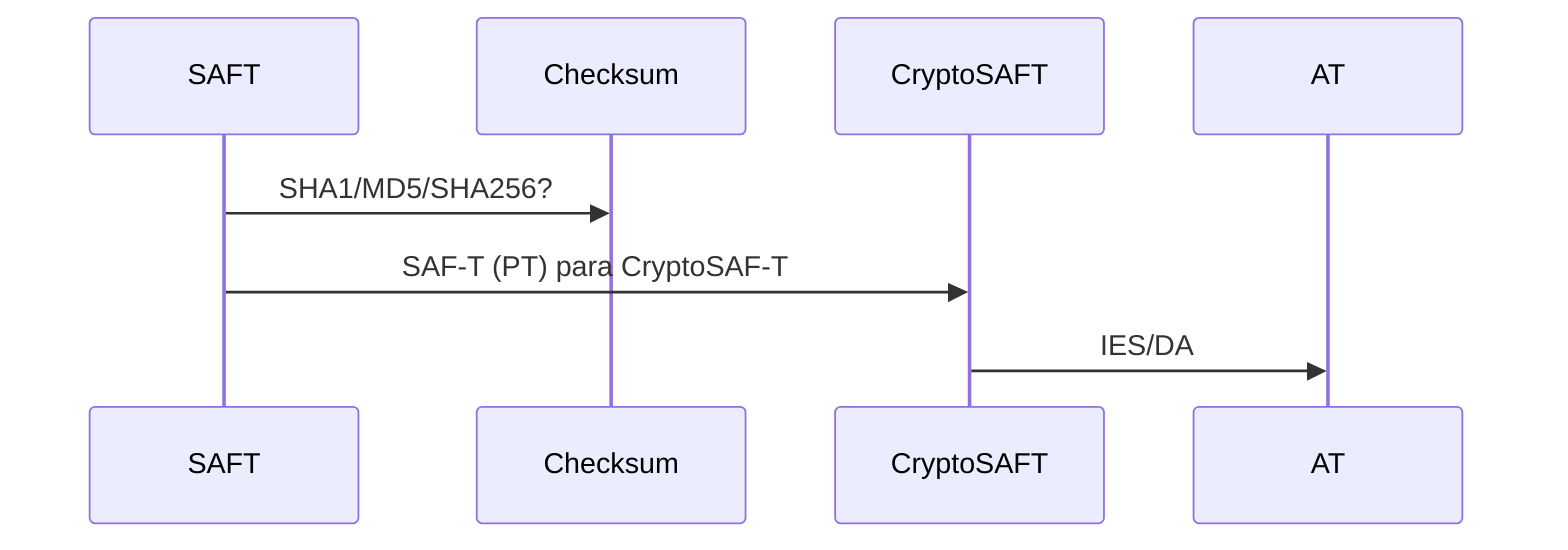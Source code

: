 sequenceDiagram
%% SAF-T + CryptoSAF-T
        SAFT->>Checksum: SHA1/MD5/SHA256?
        SAFT->>CryptoSAFT: SAF-T (PT) para CryptoSAF-T
        CryptoSAFT->>AT: IES/DA